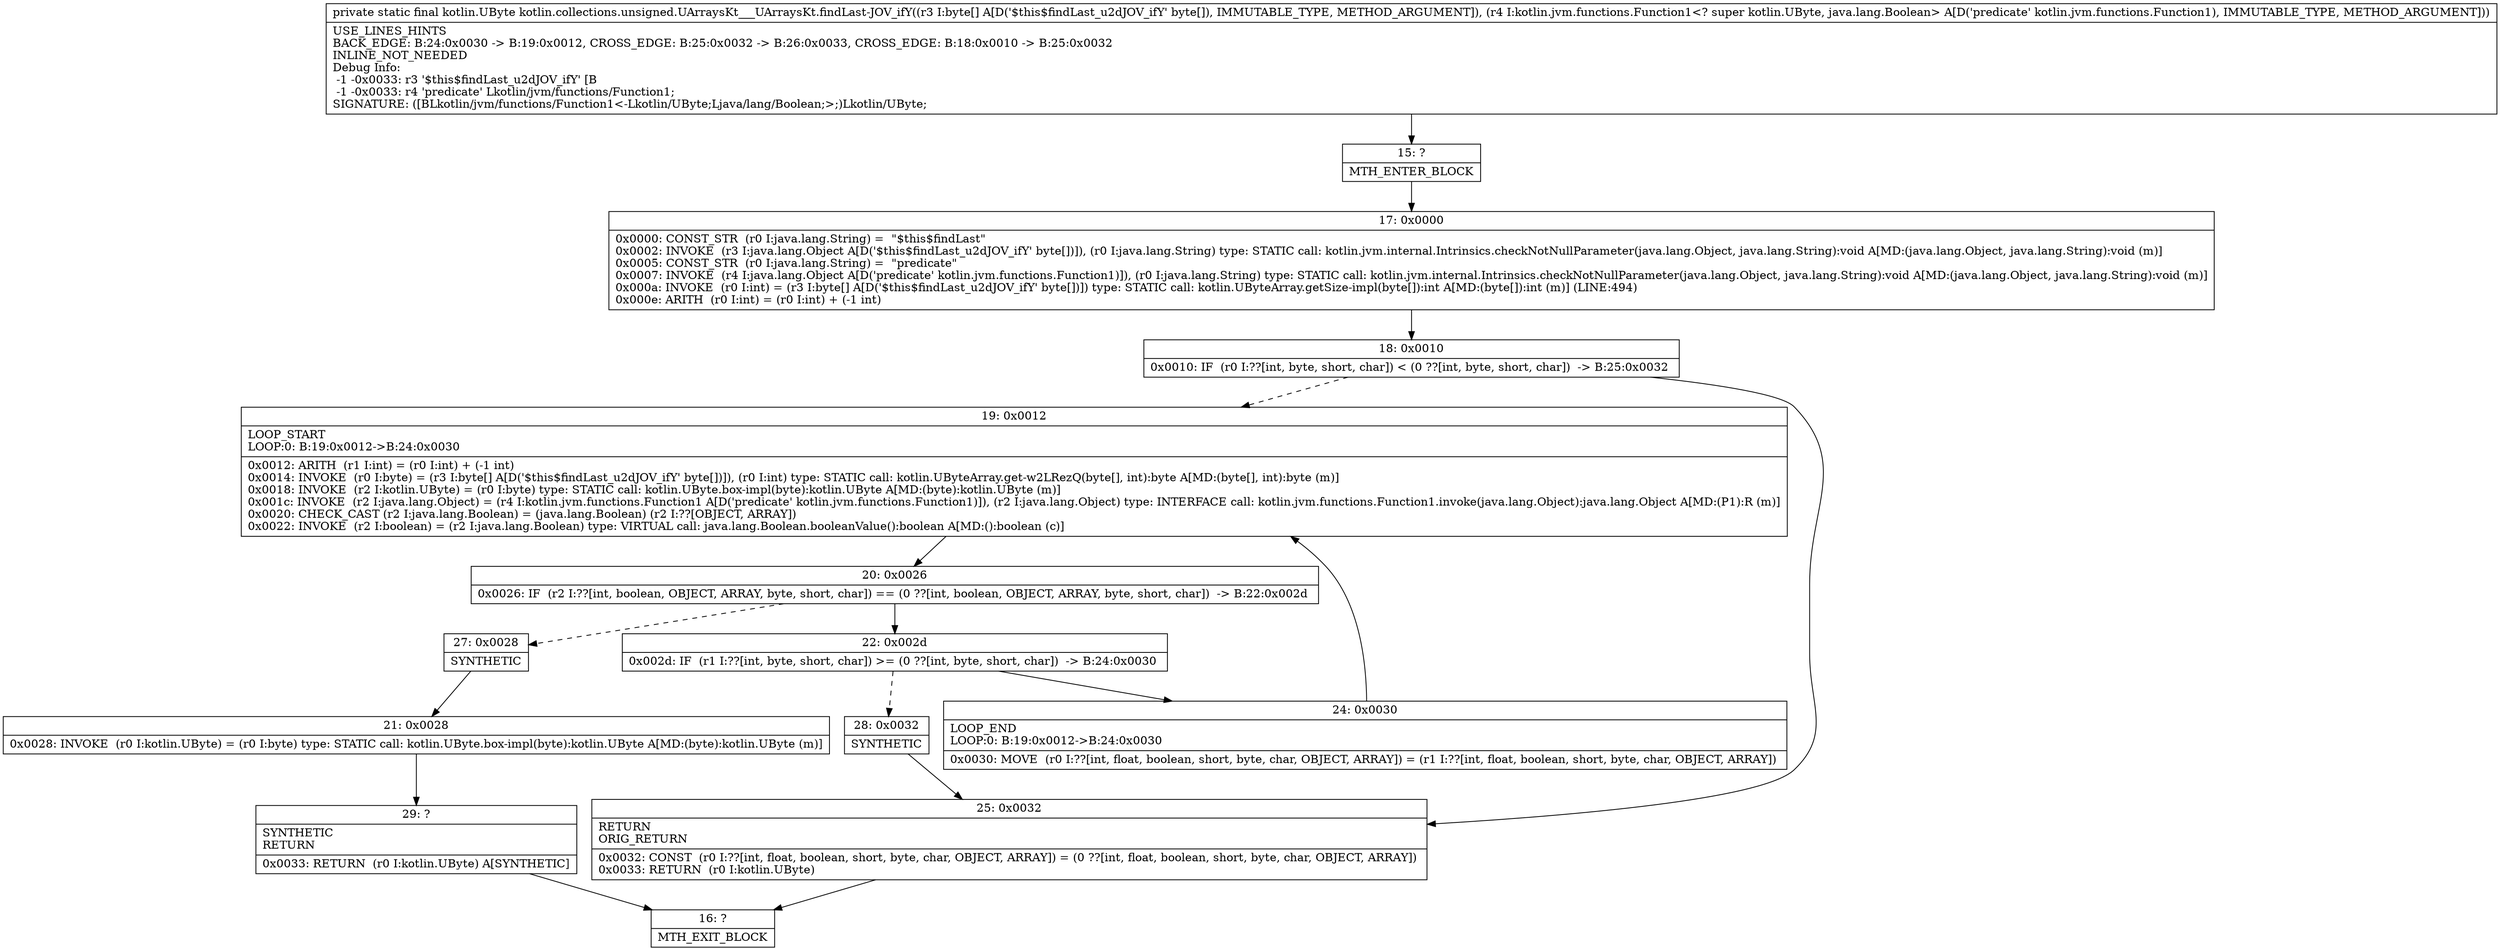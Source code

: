 digraph "CFG forkotlin.collections.unsigned.UArraysKt___UArraysKt.findLast\-JOV_ifY([BLkotlin\/jvm\/functions\/Function1;)Lkotlin\/UByte;" {
Node_15 [shape=record,label="{15\:\ ?|MTH_ENTER_BLOCK\l}"];
Node_17 [shape=record,label="{17\:\ 0x0000|0x0000: CONST_STR  (r0 I:java.lang.String) =  \"$this$findLast\" \l0x0002: INVOKE  (r3 I:java.lang.Object A[D('$this$findLast_u2dJOV_ifY' byte[])]), (r0 I:java.lang.String) type: STATIC call: kotlin.jvm.internal.Intrinsics.checkNotNullParameter(java.lang.Object, java.lang.String):void A[MD:(java.lang.Object, java.lang.String):void (m)]\l0x0005: CONST_STR  (r0 I:java.lang.String) =  \"predicate\" \l0x0007: INVOKE  (r4 I:java.lang.Object A[D('predicate' kotlin.jvm.functions.Function1)]), (r0 I:java.lang.String) type: STATIC call: kotlin.jvm.internal.Intrinsics.checkNotNullParameter(java.lang.Object, java.lang.String):void A[MD:(java.lang.Object, java.lang.String):void (m)]\l0x000a: INVOKE  (r0 I:int) = (r3 I:byte[] A[D('$this$findLast_u2dJOV_ifY' byte[])]) type: STATIC call: kotlin.UByteArray.getSize\-impl(byte[]):int A[MD:(byte[]):int (m)] (LINE:494)\l0x000e: ARITH  (r0 I:int) = (r0 I:int) + (\-1 int) \l}"];
Node_18 [shape=record,label="{18\:\ 0x0010|0x0010: IF  (r0 I:??[int, byte, short, char]) \< (0 ??[int, byte, short, char])  \-\> B:25:0x0032 \l}"];
Node_19 [shape=record,label="{19\:\ 0x0012|LOOP_START\lLOOP:0: B:19:0x0012\-\>B:24:0x0030\l|0x0012: ARITH  (r1 I:int) = (r0 I:int) + (\-1 int) \l0x0014: INVOKE  (r0 I:byte) = (r3 I:byte[] A[D('$this$findLast_u2dJOV_ifY' byte[])]), (r0 I:int) type: STATIC call: kotlin.UByteArray.get\-w2LRezQ(byte[], int):byte A[MD:(byte[], int):byte (m)]\l0x0018: INVOKE  (r2 I:kotlin.UByte) = (r0 I:byte) type: STATIC call: kotlin.UByte.box\-impl(byte):kotlin.UByte A[MD:(byte):kotlin.UByte (m)]\l0x001c: INVOKE  (r2 I:java.lang.Object) = (r4 I:kotlin.jvm.functions.Function1 A[D('predicate' kotlin.jvm.functions.Function1)]), (r2 I:java.lang.Object) type: INTERFACE call: kotlin.jvm.functions.Function1.invoke(java.lang.Object):java.lang.Object A[MD:(P1):R (m)]\l0x0020: CHECK_CAST (r2 I:java.lang.Boolean) = (java.lang.Boolean) (r2 I:??[OBJECT, ARRAY]) \l0x0022: INVOKE  (r2 I:boolean) = (r2 I:java.lang.Boolean) type: VIRTUAL call: java.lang.Boolean.booleanValue():boolean A[MD:():boolean (c)]\l}"];
Node_20 [shape=record,label="{20\:\ 0x0026|0x0026: IF  (r2 I:??[int, boolean, OBJECT, ARRAY, byte, short, char]) == (0 ??[int, boolean, OBJECT, ARRAY, byte, short, char])  \-\> B:22:0x002d \l}"];
Node_22 [shape=record,label="{22\:\ 0x002d|0x002d: IF  (r1 I:??[int, byte, short, char]) \>= (0 ??[int, byte, short, char])  \-\> B:24:0x0030 \l}"];
Node_24 [shape=record,label="{24\:\ 0x0030|LOOP_END\lLOOP:0: B:19:0x0012\-\>B:24:0x0030\l|0x0030: MOVE  (r0 I:??[int, float, boolean, short, byte, char, OBJECT, ARRAY]) = (r1 I:??[int, float, boolean, short, byte, char, OBJECT, ARRAY]) \l}"];
Node_28 [shape=record,label="{28\:\ 0x0032|SYNTHETIC\l}"];
Node_27 [shape=record,label="{27\:\ 0x0028|SYNTHETIC\l}"];
Node_21 [shape=record,label="{21\:\ 0x0028|0x0028: INVOKE  (r0 I:kotlin.UByte) = (r0 I:byte) type: STATIC call: kotlin.UByte.box\-impl(byte):kotlin.UByte A[MD:(byte):kotlin.UByte (m)]\l}"];
Node_29 [shape=record,label="{29\:\ ?|SYNTHETIC\lRETURN\l|0x0033: RETURN  (r0 I:kotlin.UByte) A[SYNTHETIC]\l}"];
Node_16 [shape=record,label="{16\:\ ?|MTH_EXIT_BLOCK\l}"];
Node_25 [shape=record,label="{25\:\ 0x0032|RETURN\lORIG_RETURN\l|0x0032: CONST  (r0 I:??[int, float, boolean, short, byte, char, OBJECT, ARRAY]) = (0 ??[int, float, boolean, short, byte, char, OBJECT, ARRAY]) \l0x0033: RETURN  (r0 I:kotlin.UByte) \l}"];
MethodNode[shape=record,label="{private static final kotlin.UByte kotlin.collections.unsigned.UArraysKt___UArraysKt.findLast\-JOV_ifY((r3 I:byte[] A[D('$this$findLast_u2dJOV_ifY' byte[]), IMMUTABLE_TYPE, METHOD_ARGUMENT]), (r4 I:kotlin.jvm.functions.Function1\<? super kotlin.UByte, java.lang.Boolean\> A[D('predicate' kotlin.jvm.functions.Function1), IMMUTABLE_TYPE, METHOD_ARGUMENT]))  | USE_LINES_HINTS\lBACK_EDGE: B:24:0x0030 \-\> B:19:0x0012, CROSS_EDGE: B:25:0x0032 \-\> B:26:0x0033, CROSS_EDGE: B:18:0x0010 \-\> B:25:0x0032\lINLINE_NOT_NEEDED\lDebug Info:\l  \-1 \-0x0033: r3 '$this$findLast_u2dJOV_ifY' [B\l  \-1 \-0x0033: r4 'predicate' Lkotlin\/jvm\/functions\/Function1;\lSIGNATURE: ([BLkotlin\/jvm\/functions\/Function1\<\-Lkotlin\/UByte;Ljava\/lang\/Boolean;\>;)Lkotlin\/UByte;\l}"];
MethodNode -> Node_15;Node_15 -> Node_17;
Node_17 -> Node_18;
Node_18 -> Node_19[style=dashed];
Node_18 -> Node_25;
Node_19 -> Node_20;
Node_20 -> Node_22;
Node_20 -> Node_27[style=dashed];
Node_22 -> Node_24;
Node_22 -> Node_28[style=dashed];
Node_24 -> Node_19;
Node_28 -> Node_25;
Node_27 -> Node_21;
Node_21 -> Node_29;
Node_29 -> Node_16;
Node_25 -> Node_16;
}

